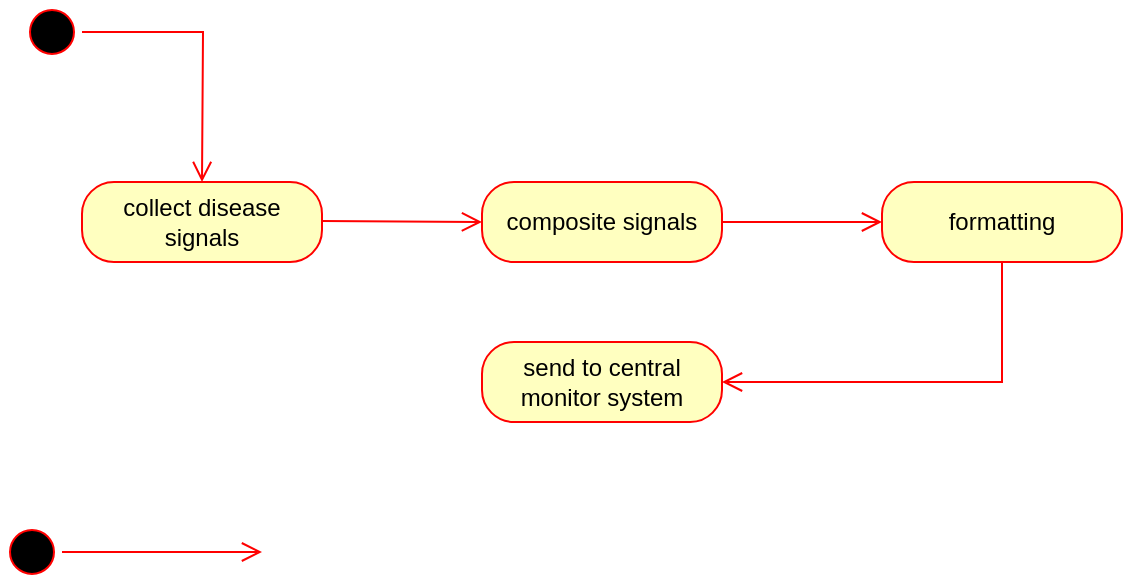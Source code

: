 <mxfile version="20.5.3" type="github">
  <diagram id="bEGDMLkyy39qROurjBoP" name="Page-1">
    <mxGraphModel dx="817" dy="448" grid="1" gridSize="10" guides="1" tooltips="1" connect="1" arrows="1" fold="1" page="1" pageScale="1" pageWidth="827" pageHeight="1169" math="0" shadow="0">
      <root>
        <mxCell id="0" />
        <mxCell id="1" parent="0" />
        <mxCell id="91wkXxUW8TuUGEnlo1y_-1" value="" style="ellipse;html=1;shape=startState;fillColor=#000000;strokeColor=#ff0000;" vertex="1" parent="1">
          <mxGeometry x="310" y="50" width="30" height="30" as="geometry" />
        </mxCell>
        <mxCell id="91wkXxUW8TuUGEnlo1y_-2" value="" style="edgeStyle=orthogonalEdgeStyle;html=1;verticalAlign=bottom;endArrow=open;endSize=8;strokeColor=#ff0000;rounded=0;" edge="1" source="91wkXxUW8TuUGEnlo1y_-1" parent="1">
          <mxGeometry relative="1" as="geometry">
            <mxPoint x="400" y="140" as="targetPoint" />
          </mxGeometry>
        </mxCell>
        <mxCell id="91wkXxUW8TuUGEnlo1y_-6" value="collect disease signals" style="rounded=1;whiteSpace=wrap;html=1;arcSize=40;fontColor=#000000;fillColor=#ffffc0;strokeColor=#ff0000;" vertex="1" parent="1">
          <mxGeometry x="340" y="140" width="120" height="40" as="geometry" />
        </mxCell>
        <mxCell id="91wkXxUW8TuUGEnlo1y_-9" value="composite signals" style="rounded=1;whiteSpace=wrap;html=1;arcSize=40;fontColor=#000000;fillColor=#ffffc0;strokeColor=#ff0000;" vertex="1" parent="1">
          <mxGeometry x="540" y="140" width="120" height="40" as="geometry" />
        </mxCell>
        <mxCell id="91wkXxUW8TuUGEnlo1y_-12" value="send to central monitor system" style="rounded=1;whiteSpace=wrap;html=1;arcSize=40;fontColor=#000000;fillColor=#ffffc0;strokeColor=#ff0000;" vertex="1" parent="1">
          <mxGeometry x="540" y="220" width="120" height="40" as="geometry" />
        </mxCell>
        <mxCell id="91wkXxUW8TuUGEnlo1y_-13" value="" style="edgeStyle=orthogonalEdgeStyle;html=1;verticalAlign=bottom;endArrow=open;endSize=8;strokeColor=#ff0000;rounded=0;entryX=0;entryY=0.5;entryDx=0;entryDy=0;" edge="1" parent="1" target="91wkXxUW8TuUGEnlo1y_-9">
          <mxGeometry relative="1" as="geometry">
            <mxPoint x="560" y="160" as="targetPoint" />
            <mxPoint x="460" y="159.5" as="sourcePoint" />
          </mxGeometry>
        </mxCell>
        <mxCell id="91wkXxUW8TuUGEnlo1y_-15" value="formatting" style="rounded=1;whiteSpace=wrap;html=1;arcSize=40;fontColor=#000000;fillColor=#ffffc0;strokeColor=#ff0000;" vertex="1" parent="1">
          <mxGeometry x="740" y="140" width="120" height="40" as="geometry" />
        </mxCell>
        <mxCell id="91wkXxUW8TuUGEnlo1y_-16" value="" style="edgeStyle=orthogonalEdgeStyle;html=1;verticalAlign=bottom;endArrow=open;endSize=8;strokeColor=#ff0000;rounded=0;exitX=1;exitY=0.5;exitDx=0;exitDy=0;entryX=0;entryY=0.5;entryDx=0;entryDy=0;" edge="1" source="91wkXxUW8TuUGEnlo1y_-9" parent="1" target="91wkXxUW8TuUGEnlo1y_-15">
          <mxGeometry relative="1" as="geometry">
            <mxPoint x="800" y="240" as="targetPoint" />
          </mxGeometry>
        </mxCell>
        <mxCell id="91wkXxUW8TuUGEnlo1y_-17" value="" style="edgeStyle=orthogonalEdgeStyle;html=1;verticalAlign=bottom;endArrow=open;endSize=8;strokeColor=#ff0000;rounded=0;exitX=0.5;exitY=1;exitDx=0;exitDy=0;entryX=1;entryY=0.5;entryDx=0;entryDy=0;" edge="1" parent="1" source="91wkXxUW8TuUGEnlo1y_-15" target="91wkXxUW8TuUGEnlo1y_-12">
          <mxGeometry relative="1" as="geometry">
            <mxPoint x="730" y="240" as="targetPoint" />
            <mxPoint x="670" y="170" as="sourcePoint" />
            <Array as="points">
              <mxPoint x="800" y="240" />
            </Array>
          </mxGeometry>
        </mxCell>
        <mxCell id="91wkXxUW8TuUGEnlo1y_-18" value="" style="ellipse;html=1;shape=startState;fillColor=#000000;strokeColor=#ff0000;" vertex="1" parent="1">
          <mxGeometry x="300" y="310" width="30" height="30" as="geometry" />
        </mxCell>
        <mxCell id="91wkXxUW8TuUGEnlo1y_-19" value="" style="edgeStyle=orthogonalEdgeStyle;html=1;verticalAlign=bottom;endArrow=open;endSize=8;strokeColor=#ff0000;rounded=0;" edge="1" source="91wkXxUW8TuUGEnlo1y_-18" parent="1">
          <mxGeometry relative="1" as="geometry">
            <mxPoint x="430" y="325" as="targetPoint" />
          </mxGeometry>
        </mxCell>
      </root>
    </mxGraphModel>
  </diagram>
</mxfile>
